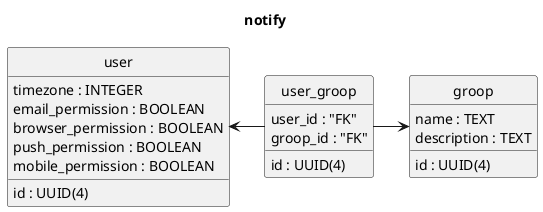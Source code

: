 @startuml admin_db
title notify
skinparam componentStyle uml2
hide circles

user : id : UUID(4)
user : timezone : INTEGER
user : email_permission : BOOLEAN
user : browser_permission : BOOLEAN
user : push_permission : BOOLEAN
user : mobile_permission : BOOLEAN

groop : id : UUID(4)
groop : name : TEXT
groop : description : TEXT

user_groop : id : UUID(4)
user_groop : user_id : "FK"
user_groop : groop_id : "FK"

user <-right- user_groop
groop <-left- user_groop

@enduml